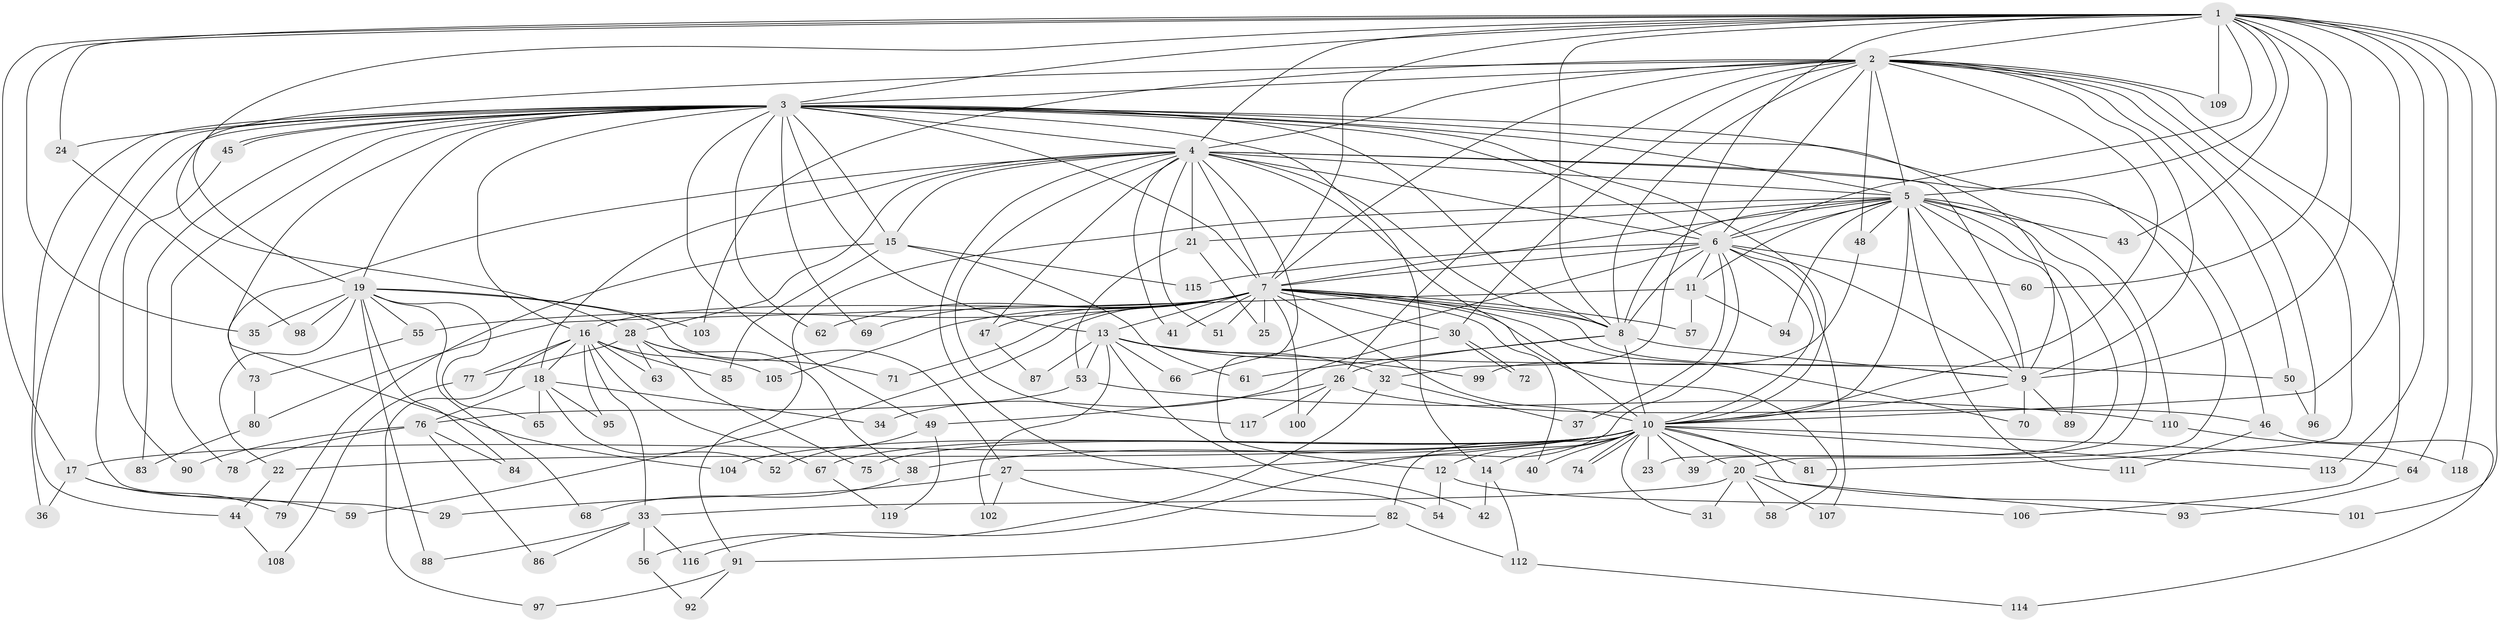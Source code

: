 // coarse degree distribution, {15: 0.016666666666666666, 16: 0.016666666666666666, 22: 0.016666666666666666, 19: 0.016666666666666666, 12: 0.03333333333333333, 21: 0.016666666666666666, 7: 0.06666666666666667, 24: 0.016666666666666666, 4: 0.08333333333333333, 9: 0.05, 10: 0.016666666666666666, 6: 0.08333333333333333, 3: 0.06666666666666667, 5: 0.06666666666666667, 2: 0.4, 1: 0.03333333333333333}
// Generated by graph-tools (version 1.1) at 2025/43/03/06/25 01:43:19]
// undirected, 119 vertices, 263 edges
graph export_dot {
graph [start="1"]
  node [color=gray90,style=filled];
  1;
  2;
  3;
  4;
  5;
  6;
  7;
  8;
  9;
  10;
  11;
  12;
  13;
  14;
  15;
  16;
  17;
  18;
  19;
  20;
  21;
  22;
  23;
  24;
  25;
  26;
  27;
  28;
  29;
  30;
  31;
  32;
  33;
  34;
  35;
  36;
  37;
  38;
  39;
  40;
  41;
  42;
  43;
  44;
  45;
  46;
  47;
  48;
  49;
  50;
  51;
  52;
  53;
  54;
  55;
  56;
  57;
  58;
  59;
  60;
  61;
  62;
  63;
  64;
  65;
  66;
  67;
  68;
  69;
  70;
  71;
  72;
  73;
  74;
  75;
  76;
  77;
  78;
  79;
  80;
  81;
  82;
  83;
  84;
  85;
  86;
  87;
  88;
  89;
  90;
  91;
  92;
  93;
  94;
  95;
  96;
  97;
  98;
  99;
  100;
  101;
  102;
  103;
  104;
  105;
  106;
  107;
  108;
  109;
  110;
  111;
  112;
  113;
  114;
  115;
  116;
  117;
  118;
  119;
  1 -- 2;
  1 -- 3;
  1 -- 4;
  1 -- 5;
  1 -- 6;
  1 -- 7;
  1 -- 8;
  1 -- 9;
  1 -- 10;
  1 -- 17;
  1 -- 24;
  1 -- 28;
  1 -- 32;
  1 -- 35;
  1 -- 43;
  1 -- 60;
  1 -- 64;
  1 -- 101;
  1 -- 109;
  1 -- 113;
  1 -- 118;
  2 -- 3;
  2 -- 4;
  2 -- 5;
  2 -- 6;
  2 -- 7;
  2 -- 8;
  2 -- 9;
  2 -- 10;
  2 -- 19;
  2 -- 26;
  2 -- 30;
  2 -- 48;
  2 -- 50;
  2 -- 81;
  2 -- 96;
  2 -- 103;
  2 -- 106;
  2 -- 109;
  3 -- 4;
  3 -- 5;
  3 -- 6;
  3 -- 7;
  3 -- 8;
  3 -- 9;
  3 -- 10;
  3 -- 13;
  3 -- 14;
  3 -- 15;
  3 -- 16;
  3 -- 19;
  3 -- 24;
  3 -- 29;
  3 -- 36;
  3 -- 44;
  3 -- 45;
  3 -- 45;
  3 -- 46;
  3 -- 49;
  3 -- 62;
  3 -- 69;
  3 -- 78;
  3 -- 83;
  3 -- 104;
  4 -- 5;
  4 -- 6;
  4 -- 7;
  4 -- 8;
  4 -- 9;
  4 -- 10;
  4 -- 12;
  4 -- 15;
  4 -- 18;
  4 -- 20;
  4 -- 21;
  4 -- 28;
  4 -- 41;
  4 -- 47;
  4 -- 51;
  4 -- 54;
  4 -- 73;
  4 -- 117;
  5 -- 6;
  5 -- 7;
  5 -- 8;
  5 -- 9;
  5 -- 10;
  5 -- 11;
  5 -- 21;
  5 -- 23;
  5 -- 39;
  5 -- 43;
  5 -- 48;
  5 -- 89;
  5 -- 91;
  5 -- 94;
  5 -- 110;
  5 -- 111;
  6 -- 7;
  6 -- 8;
  6 -- 9;
  6 -- 10;
  6 -- 11;
  6 -- 37;
  6 -- 60;
  6 -- 66;
  6 -- 107;
  6 -- 115;
  6 -- 116;
  7 -- 8;
  7 -- 9;
  7 -- 10;
  7 -- 13;
  7 -- 16;
  7 -- 25;
  7 -- 30;
  7 -- 40;
  7 -- 41;
  7 -- 47;
  7 -- 51;
  7 -- 55;
  7 -- 57;
  7 -- 58;
  7 -- 59;
  7 -- 62;
  7 -- 69;
  7 -- 70;
  7 -- 71;
  7 -- 100;
  7 -- 105;
  8 -- 9;
  8 -- 10;
  8 -- 26;
  8 -- 61;
  9 -- 10;
  9 -- 70;
  9 -- 89;
  10 -- 12;
  10 -- 14;
  10 -- 17;
  10 -- 20;
  10 -- 22;
  10 -- 23;
  10 -- 27;
  10 -- 31;
  10 -- 38;
  10 -- 39;
  10 -- 40;
  10 -- 64;
  10 -- 67;
  10 -- 74;
  10 -- 74;
  10 -- 75;
  10 -- 81;
  10 -- 82;
  10 -- 93;
  10 -- 104;
  10 -- 113;
  11 -- 57;
  11 -- 80;
  11 -- 94;
  12 -- 54;
  12 -- 106;
  13 -- 32;
  13 -- 42;
  13 -- 50;
  13 -- 53;
  13 -- 66;
  13 -- 87;
  13 -- 99;
  13 -- 102;
  14 -- 42;
  14 -- 112;
  15 -- 61;
  15 -- 79;
  15 -- 85;
  15 -- 115;
  16 -- 18;
  16 -- 33;
  16 -- 63;
  16 -- 67;
  16 -- 77;
  16 -- 85;
  16 -- 95;
  16 -- 97;
  16 -- 105;
  17 -- 36;
  17 -- 59;
  17 -- 79;
  18 -- 34;
  18 -- 52;
  18 -- 65;
  18 -- 76;
  18 -- 95;
  19 -- 22;
  19 -- 27;
  19 -- 35;
  19 -- 55;
  19 -- 65;
  19 -- 68;
  19 -- 84;
  19 -- 88;
  19 -- 98;
  19 -- 103;
  20 -- 31;
  20 -- 33;
  20 -- 58;
  20 -- 101;
  20 -- 107;
  21 -- 25;
  21 -- 53;
  22 -- 44;
  24 -- 98;
  26 -- 46;
  26 -- 49;
  26 -- 100;
  26 -- 117;
  27 -- 29;
  27 -- 82;
  27 -- 102;
  28 -- 38;
  28 -- 63;
  28 -- 71;
  28 -- 75;
  28 -- 77;
  30 -- 34;
  30 -- 72;
  30 -- 72;
  32 -- 37;
  32 -- 56;
  33 -- 56;
  33 -- 86;
  33 -- 88;
  33 -- 116;
  38 -- 68;
  44 -- 108;
  45 -- 90;
  46 -- 111;
  46 -- 114;
  47 -- 87;
  48 -- 99;
  49 -- 52;
  49 -- 119;
  50 -- 96;
  53 -- 76;
  53 -- 110;
  55 -- 73;
  56 -- 92;
  64 -- 93;
  67 -- 119;
  73 -- 80;
  76 -- 78;
  76 -- 84;
  76 -- 86;
  76 -- 90;
  77 -- 108;
  80 -- 83;
  82 -- 91;
  82 -- 112;
  91 -- 92;
  91 -- 97;
  110 -- 118;
  112 -- 114;
}
